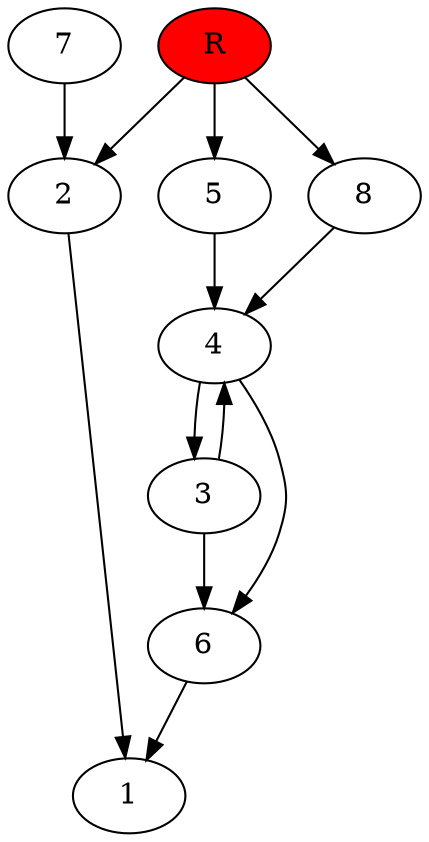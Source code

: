 digraph prb22844 {
	1
	2
	3
	4
	5
	6
	7
	8
	R [fillcolor="#ff0000" style=filled]
	2 -> 1
	3 -> 4
	3 -> 6
	4 -> 3
	4 -> 6
	5 -> 4
	6 -> 1
	7 -> 2
	8 -> 4
	R -> 2
	R -> 5
	R -> 8
}
